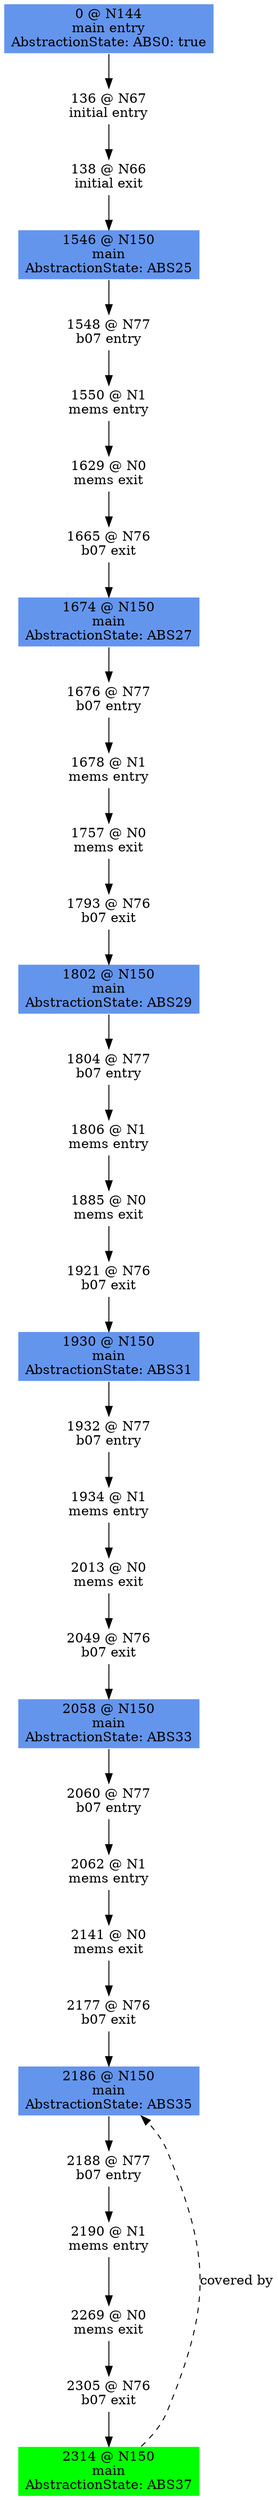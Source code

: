 digraph ARG {
node [style="filled" shape="box" color="white"]
0 [fillcolor="cornflowerblue" label="0 @ N144\nmain entry\nAbstractionState: ABS0: true\n" id="0"]
136 [label="136 @ N67\ninitial entry\n" id="136"]
138 [label="138 @ N66\ninitial exit\n" id="138"]
1546 [fillcolor="cornflowerblue" label="1546 @ N150\nmain\nAbstractionState: ABS25\n" id="1546"]
1548 [label="1548 @ N77\nb07 entry\n" id="1548"]
1550 [label="1550 @ N1\nmems entry\n" id="1550"]
1629 [label="1629 @ N0\nmems exit\n" id="1629"]
1665 [label="1665 @ N76\nb07 exit\n" id="1665"]
1674 [fillcolor="cornflowerblue" label="1674 @ N150\nmain\nAbstractionState: ABS27\n" id="1674"]
1676 [label="1676 @ N77\nb07 entry\n" id="1676"]
1678 [label="1678 @ N1\nmems entry\n" id="1678"]
1757 [label="1757 @ N0\nmems exit\n" id="1757"]
1793 [label="1793 @ N76\nb07 exit\n" id="1793"]
1802 [fillcolor="cornflowerblue" label="1802 @ N150\nmain\nAbstractionState: ABS29\n" id="1802"]
1804 [label="1804 @ N77\nb07 entry\n" id="1804"]
1806 [label="1806 @ N1\nmems entry\n" id="1806"]
1885 [label="1885 @ N0\nmems exit\n" id="1885"]
1921 [label="1921 @ N76\nb07 exit\n" id="1921"]
1930 [fillcolor="cornflowerblue" label="1930 @ N150\nmain\nAbstractionState: ABS31\n" id="1930"]
1932 [label="1932 @ N77\nb07 entry\n" id="1932"]
1934 [label="1934 @ N1\nmems entry\n" id="1934"]
2013 [label="2013 @ N0\nmems exit\n" id="2013"]
2049 [label="2049 @ N76\nb07 exit\n" id="2049"]
2058 [fillcolor="cornflowerblue" label="2058 @ N150\nmain\nAbstractionState: ABS33\n" id="2058"]
2060 [label="2060 @ N77\nb07 entry\n" id="2060"]
2062 [label="2062 @ N1\nmems entry\n" id="2062"]
2141 [label="2141 @ N0\nmems exit\n" id="2141"]
2177 [label="2177 @ N76\nb07 exit\n" id="2177"]
2186 [fillcolor="cornflowerblue" label="2186 @ N150\nmain\nAbstractionState: ABS35\n" id="2186"]
2188 [label="2188 @ N77\nb07 entry\n" id="2188"]
2190 [label="2190 @ N1\nmems entry\n" id="2190"]
2269 [label="2269 @ N0\nmems exit\n" id="2269"]
2305 [label="2305 @ N76\nb07 exit\n" id="2305"]
2314 [fillcolor="green" label="2314 @ N150\nmain\nAbstractionState: ABS37\n" id="2314"]
0 -> 136 []
136 -> 138 []
138 -> 1546 []
1546 -> 1548 []
1548 -> 1550 []
1550 -> 1629 []
1629 -> 1665 []
1665 -> 1674 []
1674 -> 1676 []
1676 -> 1678 []
1678 -> 1757 []
1757 -> 1793 []
1793 -> 1802 []
1802 -> 1804 []
1804 -> 1806 []
1806 -> 1885 []
1885 -> 1921 []
1921 -> 1930 []
1930 -> 1932 []
1932 -> 1934 []
1934 -> 2013 []
2013 -> 2049 []
2049 -> 2058 []
2058 -> 2060 []
2060 -> 2062 []
2062 -> 2141 []
2141 -> 2177 []
2177 -> 2186 []
2314 -> 2186 [style="dashed" weight="0" label="covered by"]
2186 -> 2188 []
2188 -> 2190 []
2190 -> 2269 []
2269 -> 2305 []
2305 -> 2314 []
}
